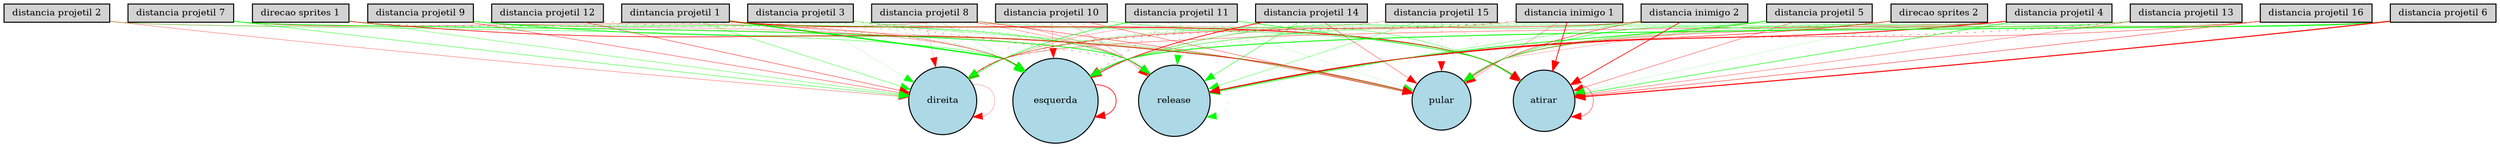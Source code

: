 digraph {
	node [fontsize=9 height=0.2 shape=circle width=0.2]
	"dintancia projetil 1" [fillcolor=lightgray shape=box style=filled]
	"distancia projetil 2" [fillcolor=lightgray shape=box style=filled]
	"distancia projetil 3" [fillcolor=lightgray shape=box style=filled]
	"distancia projetil 4" [fillcolor=lightgray shape=box style=filled]
	"distancia projetil 5" [fillcolor=lightgray shape=box style=filled]
	"distancia projetil 6" [fillcolor=lightgray shape=box style=filled]
	"distancia projetil 7" [fillcolor=lightgray shape=box style=filled]
	"distancia projetil 8" [fillcolor=lightgray shape=box style=filled]
	"distancia projetil 9" [fillcolor=lightgray shape=box style=filled]
	"distancia projetil 10" [fillcolor=lightgray shape=box style=filled]
	"distancia projetil 11" [fillcolor=lightgray shape=box style=filled]
	"distancia projetil 12" [fillcolor=lightgray shape=box style=filled]
	"distancia projetil 13" [fillcolor=lightgray shape=box style=filled]
	"distancia projetil 14" [fillcolor=lightgray shape=box style=filled]
	"distancia projetil 15" [fillcolor=lightgray shape=box style=filled]
	"distancia projetil 16" [fillcolor=lightgray shape=box style=filled]
	"distancia inimigo 1" [fillcolor=lightgray shape=box style=filled]
	"distancia inimigo 2" [fillcolor=lightgray shape=box style=filled]
	"direcao sprites 1" [fillcolor=lightgray shape=box style=filled]
	"direcao sprites 2" [fillcolor=lightgray shape=box style=filled]
	esquerda [fillcolor=lightblue style=filled]
	direita [fillcolor=lightblue style=filled]
	pular [fillcolor=lightblue style=filled]
	atirar [fillcolor=lightblue style=filled]
	release [fillcolor=lightblue style=filled]
	"dintancia projetil 1" -> esquerda [color=green penwidth=1.2716913876 style=solid]
	"distancia projetil 16" -> atirar [color=red penwidth=0.379510729335 style=solid]
	"distancia projetil 15" -> pular [color=red penwidth=0.234889139055 style=dotted]
	"distancia inimigo 2" -> direita [color=red penwidth=0.424779213754 style=solid]
	"distancia projetil 13" -> atirar [color=red penwidth=0.280374643406 style=solid]
	"distancia projetil 8" -> direita [color=red penwidth=0.136457534228 style=solid]
	"distancia projetil 12" -> release [color=red penwidth=0.170218110755 style=dotted]
	"distancia projetil 2" -> esquerda [color=green penwidth=0.358869387116 style=solid]
	"distancia projetil 10" -> atirar [color=green penwidth=0.332038378475 style=solid]
	"distancia projetil 5" -> direita [color=green penwidth=0.179157470029 style=solid]
	"distancia projetil 16" -> esquerda [color=green penwidth=0.220361974238 style=solid]
	"distancia inimigo 2" -> pular [color=red penwidth=0.404991502356 style=solid]
	direita -> direita [color=red penwidth=0.191482216631 style=solid]
	"distancia projetil 3" -> direita [color=green penwidth=0.10295997943 style=solid]
	"direcao sprites 1" -> esquerda [color=green penwidth=0.31202393714 style=dotted]
	"distancia projetil 14" -> esquerda [color=red penwidth=0.732849376669 style=solid]
	"distancia projetil 12" -> atirar [color=green penwidth=0.207250013146 style=dotted]
	"distancia projetil 11" -> pular [color=green penwidth=0.107442509441 style=solid]
	"distancia projetil 6" -> pular [color=green penwidth=0.307210954189 style=solid]
	"distancia projetil 4" -> direita [color=red penwidth=0.312347101383 style=solid]
	"distancia projetil 2" -> release [color=red penwidth=0.144099201131 style=solid]
	"distancia projetil 3" -> release [color=red penwidth=0.319171872637 style=dotted]
	"direcao sprites 2" -> pular [color=green penwidth=0.473934542029 style=solid]
	"distancia inimigo 1" -> esquerda [color=red penwidth=0.182342179925 style=solid]
	"distancia projetil 12" -> esquerda [color=green penwidth=0.173867420847 style=dotted]
	"distancia projetil 7" -> esquerda [color=red penwidth=0.311081705123 style=solid]
	"dintancia projetil 1" -> direita [color=green penwidth=0.331165848247 style=solid]
	"distancia projetil 16" -> release [color=red penwidth=0.348173300944 style=solid]
	"distancia projetil 15" -> direita [color=red penwidth=0.195209260915 style=solid]
	"distancia projetil 13" -> pular [color=green penwidth=0.292998890894 style=solid]
	"distancia projetil 8" -> pular [color=red penwidth=0.370421731307 style=solid]
	"distancia projetil 10" -> esquerda [color=red penwidth=0.204251269713 style=solid]
	"dintancia projetil 1" -> pular [color=red penwidth=0.196575805348 style=solid]
	"direcao sprites 2" -> release [color=red penwidth=0.496320405624 style=solid]
	"dintancia projetil 1" -> release [color=red penwidth=0.24946246659 style=solid]
	"distancia inimigo 2" -> atirar [color=red penwidth=0.660149715685 style=solid]
	"distancia projetil 3" -> esquerda [color=green penwidth=0.230997779748 style=dotted]
	"distancia projetil 14" -> direita [color=green penwidth=0.263941406162 style=dotted]
	"distancia projetil 7" -> release [color=green penwidth=0.713935946585 style=solid]
	"distancia projetil 11" -> direita [color=green penwidth=0.541725659622 style=solid]
	"distancia projetil 6" -> atirar [color=red penwidth=0.999943456255 style=solid]
	"distancia projetil 9" -> pular [color=green penwidth=0.684102002228 style=solid]
	"distancia projetil 4" -> pular [color=red penwidth=0.31047268219 style=solid]
	"distancia projetil 3" -> atirar [color=green penwidth=0.199329753796 style=solid]
	"direcao sprites 2" -> atirar [color=green penwidth=0.111014915592 style=solid]
	"direcao sprites 1" -> pular [color=red penwidth=0.629415666932 style=solid]
	"distancia projetil 14" -> pular [color=red penwidth=0.310859699059 style=solid]
	"distancia inimigo 1" -> atirar [color=red penwidth=0.76455783685 style=solid]
	"distancia projetil 12" -> direita [color=red penwidth=0.386227902639 style=solid]
	"distancia projetil 10" -> release [color=red penwidth=0.20345243018 style=solid]
	"distancia projetil 11" -> release [color=green penwidth=0.22104093579 style=solid]
	"distancia projetil 5" -> release [color=green penwidth=0.745465277717 style=solid]
	"distancia projetil 9" -> direita [color=red penwidth=0.350243265238 style=solid]
	"distancia projetil 15" -> esquerda [color=green penwidth=0.254861029854 style=dotted]
	"distancia projetil 8" -> atirar [color=green penwidth=0.2575115723 style=solid]
	"distancia projetil 10" -> direita [color=red penwidth=0.19043452776 style=dotted]
	"distancia projetil 5" -> atirar [color=red penwidth=0.311962583209 style=solid]
	"distancia projetil 9" -> release [color=green penwidth=0.48550356639 style=solid]
	"distancia projetil 4" -> release [color=red penwidth=0.844587507901 style=solid]
	"dintancia projetil 1" -> atirar [color=red penwidth=0.892817317138 style=solid]
	"distancia projetil 16" -> pular [color=red penwidth=0.16412939255 style=solid]
	"distancia projetil 15" -> atirar [color=red penwidth=0.168432502111 style=dotted]
	"distancia inimigo 2" -> esquerda [color=green penwidth=0.361965614461 style=solid]
	"distancia projetil 13" -> esquerda [color=green penwidth=0.284013402876 style=solid]
	"distancia projetil 8" -> esquerda [color=green penwidth=0.145819646644 style=solid]
	"distancia projetil 10" -> pular [color=red penwidth=0.330135761055 style=solid]
	"distancia projetil 8" -> release [color=red penwidth=0.239025623168 style=solid]
	atirar -> atirar [color=red penwidth=0.368481711492 style=solid]
	"distancia projetil 11" -> esquerda [color=red penwidth=0.346895207002 style=dotted]
	"distancia projetil 6" -> esquerda [color=green penwidth=0.85583639163 style=solid]
	release -> release [color=green penwidth=0.193149362937 style=dotted]
	"distancia projetil 4" -> atirar [color=green penwidth=0.532640105248 style=solid]
	"distancia projetil 3" -> pular [color=green penwidth=0.249292507252 style=solid]
	"distancia projetil 15" -> release [color=green penwidth=0.293924211486 style=solid]
	"direcao sprites 1" -> direita [color=green penwidth=0.311455486991 style=solid]
	esquerda -> esquerda [color=red penwidth=0.664888353733 style=solid]
	"distancia projetil 14" -> atirar [color=red penwidth=0.109746479733 style=dotted]
	"distancia inimigo 1" -> pular [color=red penwidth=0.235927964972 style=solid]
	"distancia projetil 2" -> direita [color=red penwidth=0.260425081349 style=solid]
	"distancia projetil 11" -> atirar [color=green penwidth=0.55278628558 style=solid]
	"distancia projetil 9" -> esquerda [color=red penwidth=0.244789280652 style=solid]
	"direcao sprites 2" -> direita [color=green penwidth=0.330213837199 style=dotted]
	"distancia inimigo 2" -> release [color=green penwidth=0.296175134357 style=solid]
	"direcao sprites 1" -> release [color=green penwidth=0.326463400362 style=dotted]
	"distancia projetil 13" -> release [color=red penwidth=0.367263170208 style=dotted]
	"distancia projetil 14" -> release [color=green penwidth=0.39936118357 style=solid]
	"distancia inimigo 1" -> direita [color=red penwidth=0.390581835079 style=dotted]
	"distancia projetil 7" -> direita [color=green penwidth=0.381504321958 style=solid]
	"distancia projetil 5" -> pular [color=red penwidth=0.17265558036 style=solid]
}
